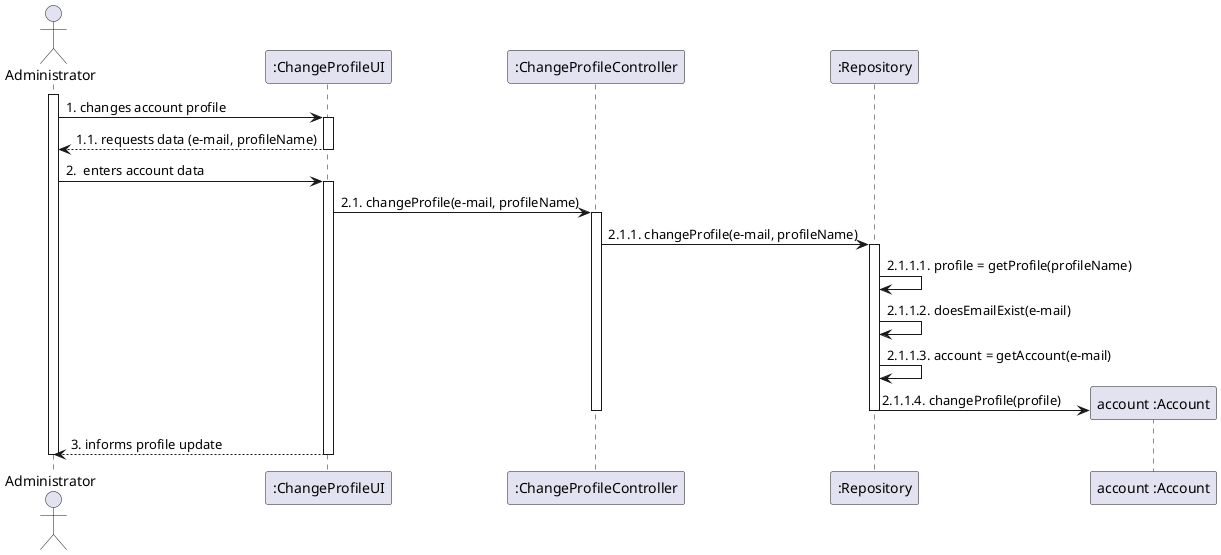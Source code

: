 
@startuml

/'autonumber'/
actor Administrator
participant ":ChangeProfileUI" as ui
participant ":ChangeProfileController" as Controller
participant ":Repository" as repository
participant "account :Account" as account

activate Administrator
Administrator -> ui: 1. changes account profile
activate ui
Administrator <-- ui: 1.1. requests data (e-mail, profileName)
deactivate ui
Administrator -> ui: 2.  enters account data
activate ui
ui -> Controller: 2.1. changeProfile(e-mail, profileName)
activate Controller
Controller -> repository: 2.1.1. changeProfile(e-mail, profileName)
activate repository
repository -> repository: 2.1.1.1. profile = getProfile(profileName)
repository -> repository: 2.1.1.2. doesEmailExist(e-mail)
repository -> repository: 2.1.1.3. account = getAccount(e-mail)


create account
repository -> account: 2.1.1.4. changeProfile(profile)
deactivate Controller
deactivate repository


ui --> Administrator: 3. informs profile update
deactivate ui
deactivate Administrator

/'Controller -> Controller: isUserValid (e-mail)
Controller -> Controller: isProfileValid (profile)

Controller --> account: changeProfile (e-mail, profile)'/

@enduml